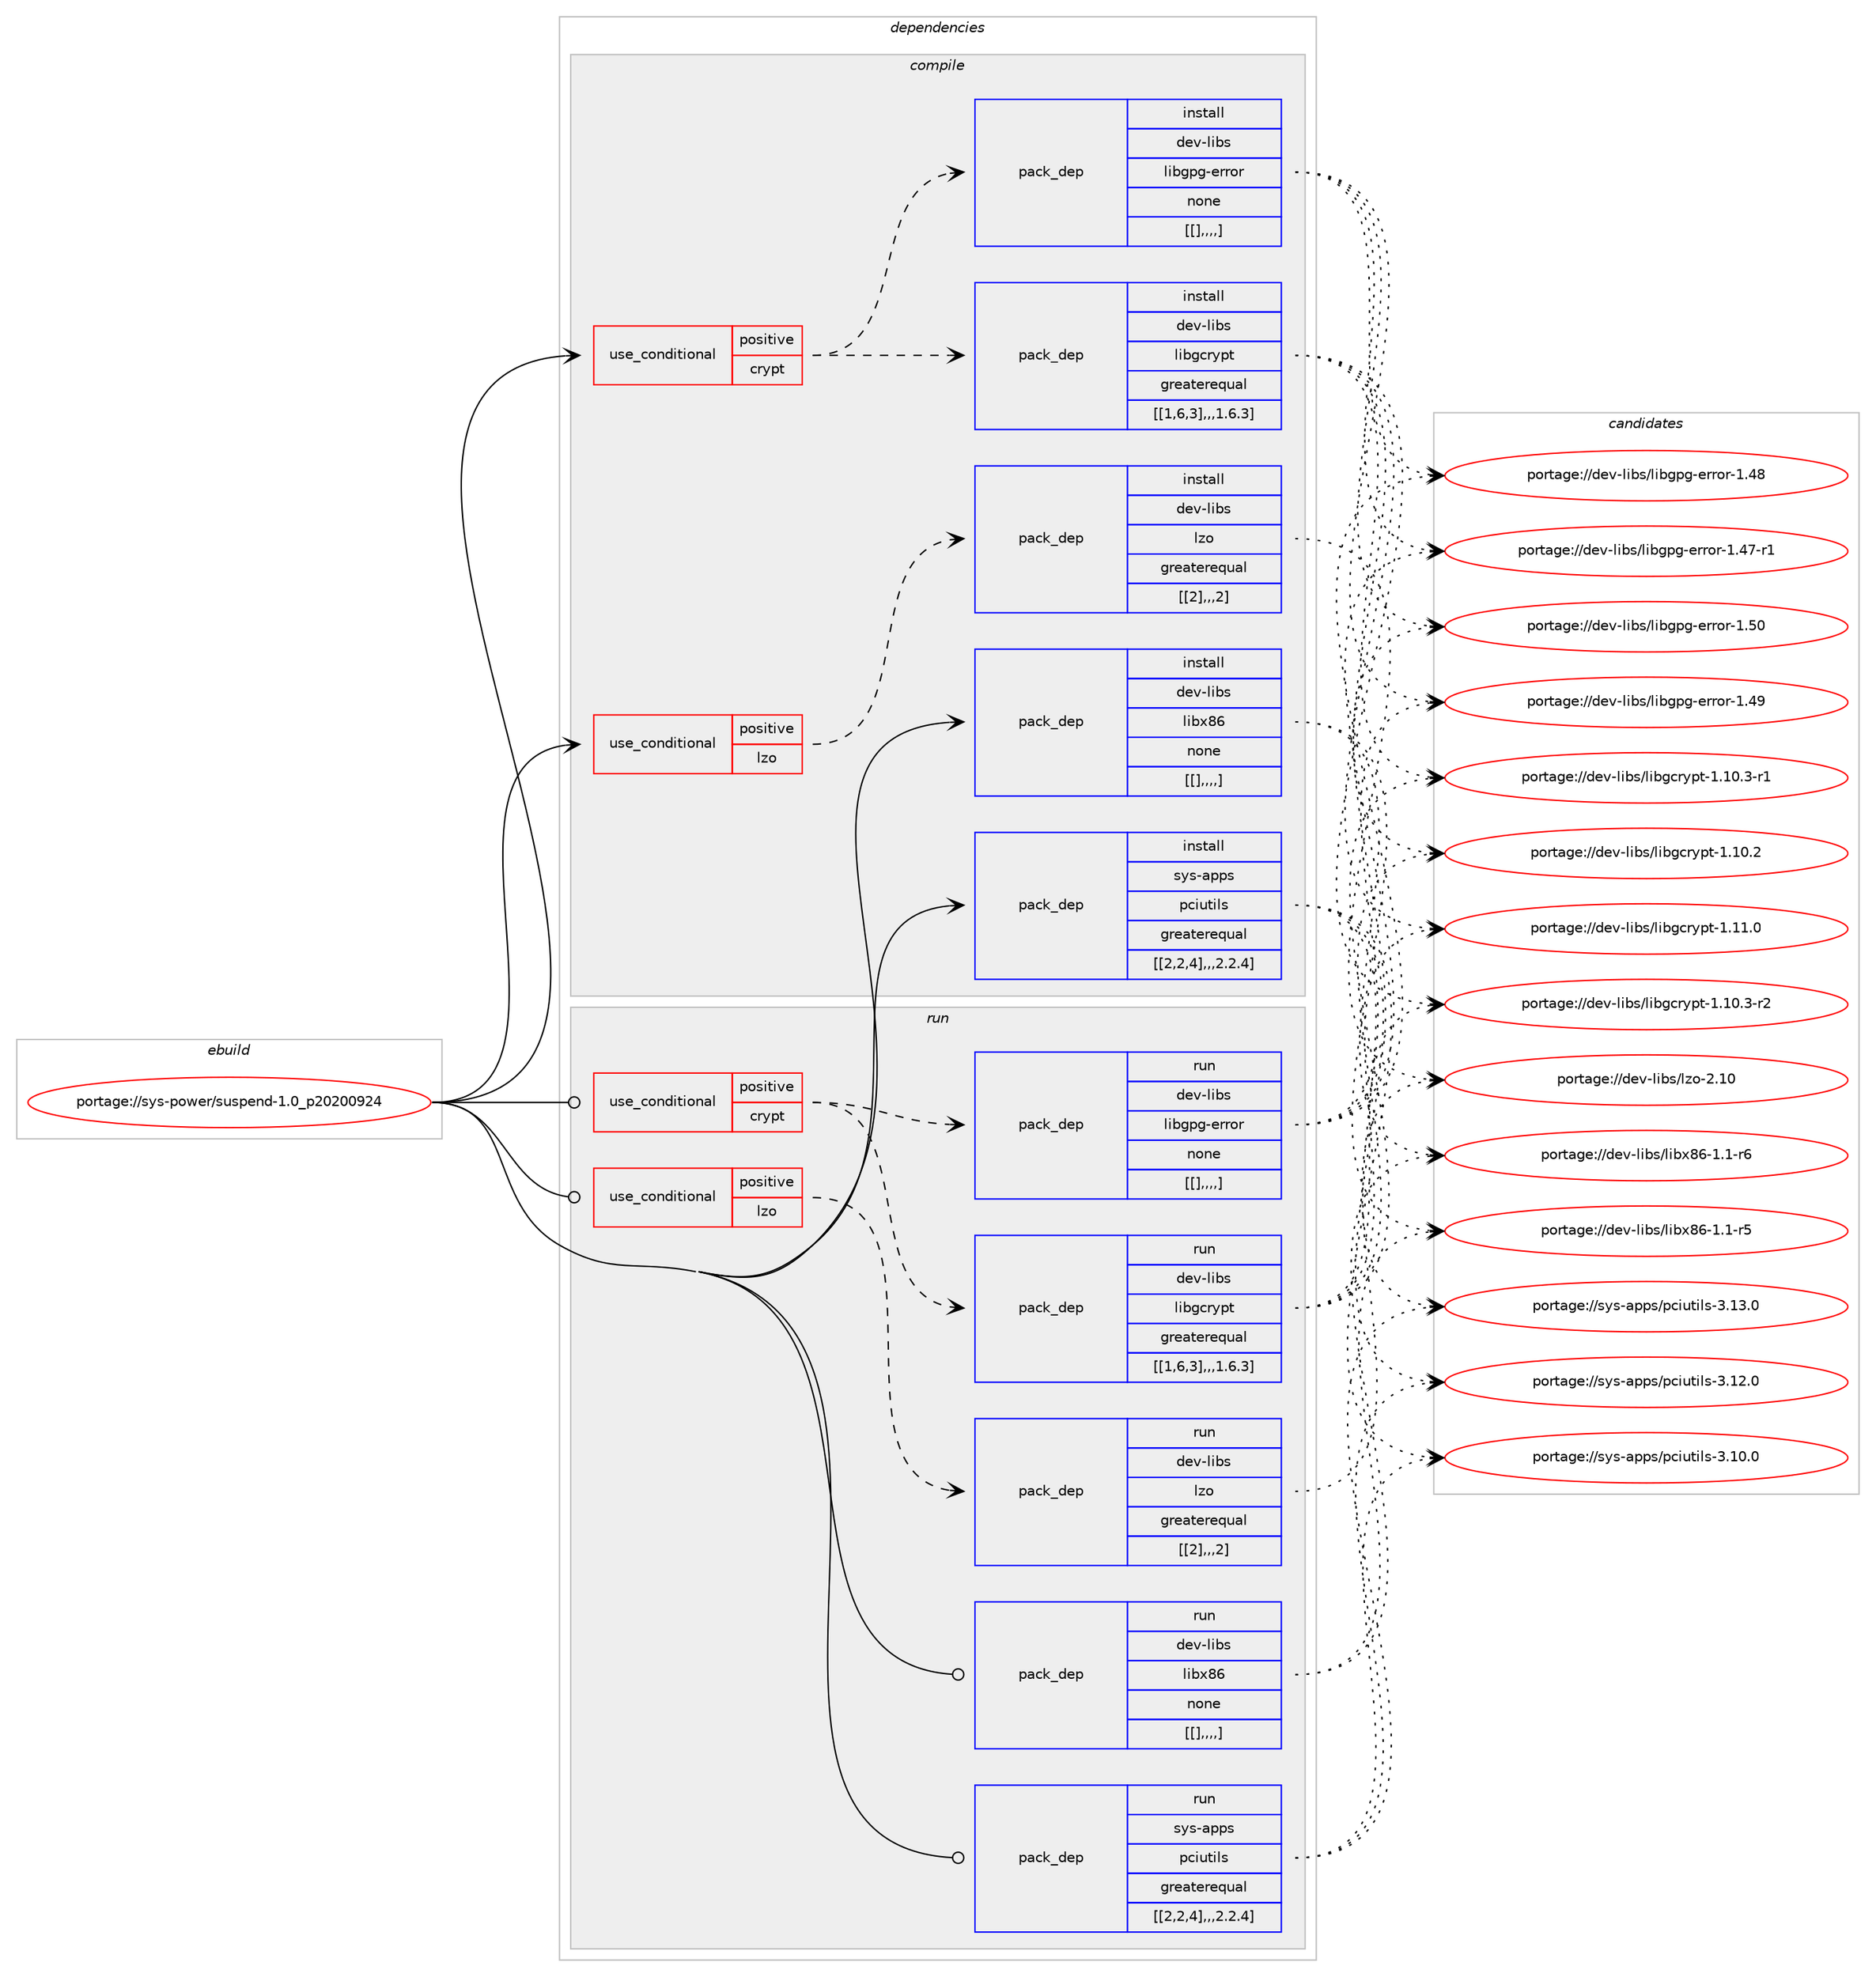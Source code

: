 digraph prolog {

# *************
# Graph options
# *************

newrank=true;
concentrate=true;
compound=true;
graph [rankdir=LR,fontname=Helvetica,fontsize=10,ranksep=1.5];#, ranksep=2.5, nodesep=0.2];
edge  [arrowhead=vee];
node  [fontname=Helvetica,fontsize=10];

# **********
# The ebuild
# **********

subgraph cluster_leftcol {
color=gray;
label=<<i>ebuild</i>>;
id [label="portage://sys-power/suspend-1.0_p20200924", color=red, width=4, href="../sys-power/suspend-1.0_p20200924.svg"];
}

# ****************
# The dependencies
# ****************

subgraph cluster_midcol {
color=gray;
label=<<i>dependencies</i>>;
subgraph cluster_compile {
fillcolor="#eeeeee";
style=filled;
label=<<i>compile</i>>;
subgraph cond122990 {
dependency461111 [label=<<TABLE BORDER="0" CELLBORDER="1" CELLSPACING="0" CELLPADDING="4"><TR><TD ROWSPAN="3" CELLPADDING="10">use_conditional</TD></TR><TR><TD>positive</TD></TR><TR><TD>crypt</TD></TR></TABLE>>, shape=none, color=red];
subgraph pack334992 {
dependency461112 [label=<<TABLE BORDER="0" CELLBORDER="1" CELLSPACING="0" CELLPADDING="4" WIDTH="220"><TR><TD ROWSPAN="6" CELLPADDING="30">pack_dep</TD></TR><TR><TD WIDTH="110">install</TD></TR><TR><TD>dev-libs</TD></TR><TR><TD>libgcrypt</TD></TR><TR><TD>greaterequal</TD></TR><TR><TD>[[1,6,3],,,1.6.3]</TD></TR></TABLE>>, shape=none, color=blue];
}
dependency461111:e -> dependency461112:w [weight=20,style="dashed",arrowhead="vee"];
subgraph pack334993 {
dependency461113 [label=<<TABLE BORDER="0" CELLBORDER="1" CELLSPACING="0" CELLPADDING="4" WIDTH="220"><TR><TD ROWSPAN="6" CELLPADDING="30">pack_dep</TD></TR><TR><TD WIDTH="110">install</TD></TR><TR><TD>dev-libs</TD></TR><TR><TD>libgpg-error</TD></TR><TR><TD>none</TD></TR><TR><TD>[[],,,,]</TD></TR></TABLE>>, shape=none, color=blue];
}
dependency461111:e -> dependency461113:w [weight=20,style="dashed",arrowhead="vee"];
}
id:e -> dependency461111:w [weight=20,style="solid",arrowhead="vee"];
subgraph cond122991 {
dependency461114 [label=<<TABLE BORDER="0" CELLBORDER="1" CELLSPACING="0" CELLPADDING="4"><TR><TD ROWSPAN="3" CELLPADDING="10">use_conditional</TD></TR><TR><TD>positive</TD></TR><TR><TD>lzo</TD></TR></TABLE>>, shape=none, color=red];
subgraph pack334994 {
dependency461115 [label=<<TABLE BORDER="0" CELLBORDER="1" CELLSPACING="0" CELLPADDING="4" WIDTH="220"><TR><TD ROWSPAN="6" CELLPADDING="30">pack_dep</TD></TR><TR><TD WIDTH="110">install</TD></TR><TR><TD>dev-libs</TD></TR><TR><TD>lzo</TD></TR><TR><TD>greaterequal</TD></TR><TR><TD>[[2],,,2]</TD></TR></TABLE>>, shape=none, color=blue];
}
dependency461114:e -> dependency461115:w [weight=20,style="dashed",arrowhead="vee"];
}
id:e -> dependency461114:w [weight=20,style="solid",arrowhead="vee"];
subgraph pack334995 {
dependency461116 [label=<<TABLE BORDER="0" CELLBORDER="1" CELLSPACING="0" CELLPADDING="4" WIDTH="220"><TR><TD ROWSPAN="6" CELLPADDING="30">pack_dep</TD></TR><TR><TD WIDTH="110">install</TD></TR><TR><TD>dev-libs</TD></TR><TR><TD>libx86</TD></TR><TR><TD>none</TD></TR><TR><TD>[[],,,,]</TD></TR></TABLE>>, shape=none, color=blue];
}
id:e -> dependency461116:w [weight=20,style="solid",arrowhead="vee"];
subgraph pack334996 {
dependency461117 [label=<<TABLE BORDER="0" CELLBORDER="1" CELLSPACING="0" CELLPADDING="4" WIDTH="220"><TR><TD ROWSPAN="6" CELLPADDING="30">pack_dep</TD></TR><TR><TD WIDTH="110">install</TD></TR><TR><TD>sys-apps</TD></TR><TR><TD>pciutils</TD></TR><TR><TD>greaterequal</TD></TR><TR><TD>[[2,2,4],,,2.2.4]</TD></TR></TABLE>>, shape=none, color=blue];
}
id:e -> dependency461117:w [weight=20,style="solid",arrowhead="vee"];
}
subgraph cluster_compileandrun {
fillcolor="#eeeeee";
style=filled;
label=<<i>compile and run</i>>;
}
subgraph cluster_run {
fillcolor="#eeeeee";
style=filled;
label=<<i>run</i>>;
subgraph cond122992 {
dependency461118 [label=<<TABLE BORDER="0" CELLBORDER="1" CELLSPACING="0" CELLPADDING="4"><TR><TD ROWSPAN="3" CELLPADDING="10">use_conditional</TD></TR><TR><TD>positive</TD></TR><TR><TD>crypt</TD></TR></TABLE>>, shape=none, color=red];
subgraph pack334997 {
dependency461119 [label=<<TABLE BORDER="0" CELLBORDER="1" CELLSPACING="0" CELLPADDING="4" WIDTH="220"><TR><TD ROWSPAN="6" CELLPADDING="30">pack_dep</TD></TR><TR><TD WIDTH="110">run</TD></TR><TR><TD>dev-libs</TD></TR><TR><TD>libgcrypt</TD></TR><TR><TD>greaterequal</TD></TR><TR><TD>[[1,6,3],,,1.6.3]</TD></TR></TABLE>>, shape=none, color=blue];
}
dependency461118:e -> dependency461119:w [weight=20,style="dashed",arrowhead="vee"];
subgraph pack334998 {
dependency461120 [label=<<TABLE BORDER="0" CELLBORDER="1" CELLSPACING="0" CELLPADDING="4" WIDTH="220"><TR><TD ROWSPAN="6" CELLPADDING="30">pack_dep</TD></TR><TR><TD WIDTH="110">run</TD></TR><TR><TD>dev-libs</TD></TR><TR><TD>libgpg-error</TD></TR><TR><TD>none</TD></TR><TR><TD>[[],,,,]</TD></TR></TABLE>>, shape=none, color=blue];
}
dependency461118:e -> dependency461120:w [weight=20,style="dashed",arrowhead="vee"];
}
id:e -> dependency461118:w [weight=20,style="solid",arrowhead="odot"];
subgraph cond122993 {
dependency461121 [label=<<TABLE BORDER="0" CELLBORDER="1" CELLSPACING="0" CELLPADDING="4"><TR><TD ROWSPAN="3" CELLPADDING="10">use_conditional</TD></TR><TR><TD>positive</TD></TR><TR><TD>lzo</TD></TR></TABLE>>, shape=none, color=red];
subgraph pack334999 {
dependency461122 [label=<<TABLE BORDER="0" CELLBORDER="1" CELLSPACING="0" CELLPADDING="4" WIDTH="220"><TR><TD ROWSPAN="6" CELLPADDING="30">pack_dep</TD></TR><TR><TD WIDTH="110">run</TD></TR><TR><TD>dev-libs</TD></TR><TR><TD>lzo</TD></TR><TR><TD>greaterequal</TD></TR><TR><TD>[[2],,,2]</TD></TR></TABLE>>, shape=none, color=blue];
}
dependency461121:e -> dependency461122:w [weight=20,style="dashed",arrowhead="vee"];
}
id:e -> dependency461121:w [weight=20,style="solid",arrowhead="odot"];
subgraph pack335000 {
dependency461123 [label=<<TABLE BORDER="0" CELLBORDER="1" CELLSPACING="0" CELLPADDING="4" WIDTH="220"><TR><TD ROWSPAN="6" CELLPADDING="30">pack_dep</TD></TR><TR><TD WIDTH="110">run</TD></TR><TR><TD>dev-libs</TD></TR><TR><TD>libx86</TD></TR><TR><TD>none</TD></TR><TR><TD>[[],,,,]</TD></TR></TABLE>>, shape=none, color=blue];
}
id:e -> dependency461123:w [weight=20,style="solid",arrowhead="odot"];
subgraph pack335001 {
dependency461124 [label=<<TABLE BORDER="0" CELLBORDER="1" CELLSPACING="0" CELLPADDING="4" WIDTH="220"><TR><TD ROWSPAN="6" CELLPADDING="30">pack_dep</TD></TR><TR><TD WIDTH="110">run</TD></TR><TR><TD>sys-apps</TD></TR><TR><TD>pciutils</TD></TR><TR><TD>greaterequal</TD></TR><TR><TD>[[2,2,4],,,2.2.4]</TD></TR></TABLE>>, shape=none, color=blue];
}
id:e -> dependency461124:w [weight=20,style="solid",arrowhead="odot"];
}
}

# **************
# The candidates
# **************

subgraph cluster_choices {
rank=same;
color=gray;
label=<<i>candidates</i>>;

subgraph choice334992 {
color=black;
nodesep=1;
choice100101118451081059811547108105981039911412111211645494649494648 [label="portage://dev-libs/libgcrypt-1.11.0", color=red, width=4,href="../dev-libs/libgcrypt-1.11.0.svg"];
choice1001011184510810598115471081059810399114121112116454946494846514511450 [label="portage://dev-libs/libgcrypt-1.10.3-r2", color=red, width=4,href="../dev-libs/libgcrypt-1.10.3-r2.svg"];
choice1001011184510810598115471081059810399114121112116454946494846514511449 [label="portage://dev-libs/libgcrypt-1.10.3-r1", color=red, width=4,href="../dev-libs/libgcrypt-1.10.3-r1.svg"];
choice100101118451081059811547108105981039911412111211645494649484650 [label="portage://dev-libs/libgcrypt-1.10.2", color=red, width=4,href="../dev-libs/libgcrypt-1.10.2.svg"];
dependency461112:e -> choice100101118451081059811547108105981039911412111211645494649494648:w [style=dotted,weight="100"];
dependency461112:e -> choice1001011184510810598115471081059810399114121112116454946494846514511450:w [style=dotted,weight="100"];
dependency461112:e -> choice1001011184510810598115471081059810399114121112116454946494846514511449:w [style=dotted,weight="100"];
dependency461112:e -> choice100101118451081059811547108105981039911412111211645494649484650:w [style=dotted,weight="100"];
}
subgraph choice334993 {
color=black;
nodesep=1;
choice10010111845108105981154710810598103112103451011141141111144549465348 [label="portage://dev-libs/libgpg-error-1.50", color=red, width=4,href="../dev-libs/libgpg-error-1.50.svg"];
choice10010111845108105981154710810598103112103451011141141111144549465257 [label="portage://dev-libs/libgpg-error-1.49", color=red, width=4,href="../dev-libs/libgpg-error-1.49.svg"];
choice10010111845108105981154710810598103112103451011141141111144549465256 [label="portage://dev-libs/libgpg-error-1.48", color=red, width=4,href="../dev-libs/libgpg-error-1.48.svg"];
choice100101118451081059811547108105981031121034510111411411111445494652554511449 [label="portage://dev-libs/libgpg-error-1.47-r1", color=red, width=4,href="../dev-libs/libgpg-error-1.47-r1.svg"];
dependency461113:e -> choice10010111845108105981154710810598103112103451011141141111144549465348:w [style=dotted,weight="100"];
dependency461113:e -> choice10010111845108105981154710810598103112103451011141141111144549465257:w [style=dotted,weight="100"];
dependency461113:e -> choice10010111845108105981154710810598103112103451011141141111144549465256:w [style=dotted,weight="100"];
dependency461113:e -> choice100101118451081059811547108105981031121034510111411411111445494652554511449:w [style=dotted,weight="100"];
}
subgraph choice334994 {
color=black;
nodesep=1;
choice1001011184510810598115471081221114550464948 [label="portage://dev-libs/lzo-2.10", color=red, width=4,href="../dev-libs/lzo-2.10.svg"];
dependency461115:e -> choice1001011184510810598115471081221114550464948:w [style=dotted,weight="100"];
}
subgraph choice334995 {
color=black;
nodesep=1;
choice100101118451081059811547108105981205654454946494511454 [label="portage://dev-libs/libx86-1.1-r6", color=red, width=4,href="../dev-libs/libx86-1.1-r6.svg"];
choice100101118451081059811547108105981205654454946494511453 [label="portage://dev-libs/libx86-1.1-r5", color=red, width=4,href="../dev-libs/libx86-1.1-r5.svg"];
dependency461116:e -> choice100101118451081059811547108105981205654454946494511454:w [style=dotted,weight="100"];
dependency461116:e -> choice100101118451081059811547108105981205654454946494511453:w [style=dotted,weight="100"];
}
subgraph choice334996 {
color=black;
nodesep=1;
choice1151211154597112112115471129910511711610510811545514649514648 [label="portage://sys-apps/pciutils-3.13.0", color=red, width=4,href="../sys-apps/pciutils-3.13.0.svg"];
choice1151211154597112112115471129910511711610510811545514649504648 [label="portage://sys-apps/pciutils-3.12.0", color=red, width=4,href="../sys-apps/pciutils-3.12.0.svg"];
choice1151211154597112112115471129910511711610510811545514649484648 [label="portage://sys-apps/pciutils-3.10.0", color=red, width=4,href="../sys-apps/pciutils-3.10.0.svg"];
dependency461117:e -> choice1151211154597112112115471129910511711610510811545514649514648:w [style=dotted,weight="100"];
dependency461117:e -> choice1151211154597112112115471129910511711610510811545514649504648:w [style=dotted,weight="100"];
dependency461117:e -> choice1151211154597112112115471129910511711610510811545514649484648:w [style=dotted,weight="100"];
}
subgraph choice334997 {
color=black;
nodesep=1;
choice100101118451081059811547108105981039911412111211645494649494648 [label="portage://dev-libs/libgcrypt-1.11.0", color=red, width=4,href="../dev-libs/libgcrypt-1.11.0.svg"];
choice1001011184510810598115471081059810399114121112116454946494846514511450 [label="portage://dev-libs/libgcrypt-1.10.3-r2", color=red, width=4,href="../dev-libs/libgcrypt-1.10.3-r2.svg"];
choice1001011184510810598115471081059810399114121112116454946494846514511449 [label="portage://dev-libs/libgcrypt-1.10.3-r1", color=red, width=4,href="../dev-libs/libgcrypt-1.10.3-r1.svg"];
choice100101118451081059811547108105981039911412111211645494649484650 [label="portage://dev-libs/libgcrypt-1.10.2", color=red, width=4,href="../dev-libs/libgcrypt-1.10.2.svg"];
dependency461119:e -> choice100101118451081059811547108105981039911412111211645494649494648:w [style=dotted,weight="100"];
dependency461119:e -> choice1001011184510810598115471081059810399114121112116454946494846514511450:w [style=dotted,weight="100"];
dependency461119:e -> choice1001011184510810598115471081059810399114121112116454946494846514511449:w [style=dotted,weight="100"];
dependency461119:e -> choice100101118451081059811547108105981039911412111211645494649484650:w [style=dotted,weight="100"];
}
subgraph choice334998 {
color=black;
nodesep=1;
choice10010111845108105981154710810598103112103451011141141111144549465348 [label="portage://dev-libs/libgpg-error-1.50", color=red, width=4,href="../dev-libs/libgpg-error-1.50.svg"];
choice10010111845108105981154710810598103112103451011141141111144549465257 [label="portage://dev-libs/libgpg-error-1.49", color=red, width=4,href="../dev-libs/libgpg-error-1.49.svg"];
choice10010111845108105981154710810598103112103451011141141111144549465256 [label="portage://dev-libs/libgpg-error-1.48", color=red, width=4,href="../dev-libs/libgpg-error-1.48.svg"];
choice100101118451081059811547108105981031121034510111411411111445494652554511449 [label="portage://dev-libs/libgpg-error-1.47-r1", color=red, width=4,href="../dev-libs/libgpg-error-1.47-r1.svg"];
dependency461120:e -> choice10010111845108105981154710810598103112103451011141141111144549465348:w [style=dotted,weight="100"];
dependency461120:e -> choice10010111845108105981154710810598103112103451011141141111144549465257:w [style=dotted,weight="100"];
dependency461120:e -> choice10010111845108105981154710810598103112103451011141141111144549465256:w [style=dotted,weight="100"];
dependency461120:e -> choice100101118451081059811547108105981031121034510111411411111445494652554511449:w [style=dotted,weight="100"];
}
subgraph choice334999 {
color=black;
nodesep=1;
choice1001011184510810598115471081221114550464948 [label="portage://dev-libs/lzo-2.10", color=red, width=4,href="../dev-libs/lzo-2.10.svg"];
dependency461122:e -> choice1001011184510810598115471081221114550464948:w [style=dotted,weight="100"];
}
subgraph choice335000 {
color=black;
nodesep=1;
choice100101118451081059811547108105981205654454946494511454 [label="portage://dev-libs/libx86-1.1-r6", color=red, width=4,href="../dev-libs/libx86-1.1-r6.svg"];
choice100101118451081059811547108105981205654454946494511453 [label="portage://dev-libs/libx86-1.1-r5", color=red, width=4,href="../dev-libs/libx86-1.1-r5.svg"];
dependency461123:e -> choice100101118451081059811547108105981205654454946494511454:w [style=dotted,weight="100"];
dependency461123:e -> choice100101118451081059811547108105981205654454946494511453:w [style=dotted,weight="100"];
}
subgraph choice335001 {
color=black;
nodesep=1;
choice1151211154597112112115471129910511711610510811545514649514648 [label="portage://sys-apps/pciutils-3.13.0", color=red, width=4,href="../sys-apps/pciutils-3.13.0.svg"];
choice1151211154597112112115471129910511711610510811545514649504648 [label="portage://sys-apps/pciutils-3.12.0", color=red, width=4,href="../sys-apps/pciutils-3.12.0.svg"];
choice1151211154597112112115471129910511711610510811545514649484648 [label="portage://sys-apps/pciutils-3.10.0", color=red, width=4,href="../sys-apps/pciutils-3.10.0.svg"];
dependency461124:e -> choice1151211154597112112115471129910511711610510811545514649514648:w [style=dotted,weight="100"];
dependency461124:e -> choice1151211154597112112115471129910511711610510811545514649504648:w [style=dotted,weight="100"];
dependency461124:e -> choice1151211154597112112115471129910511711610510811545514649484648:w [style=dotted,weight="100"];
}
}

}
